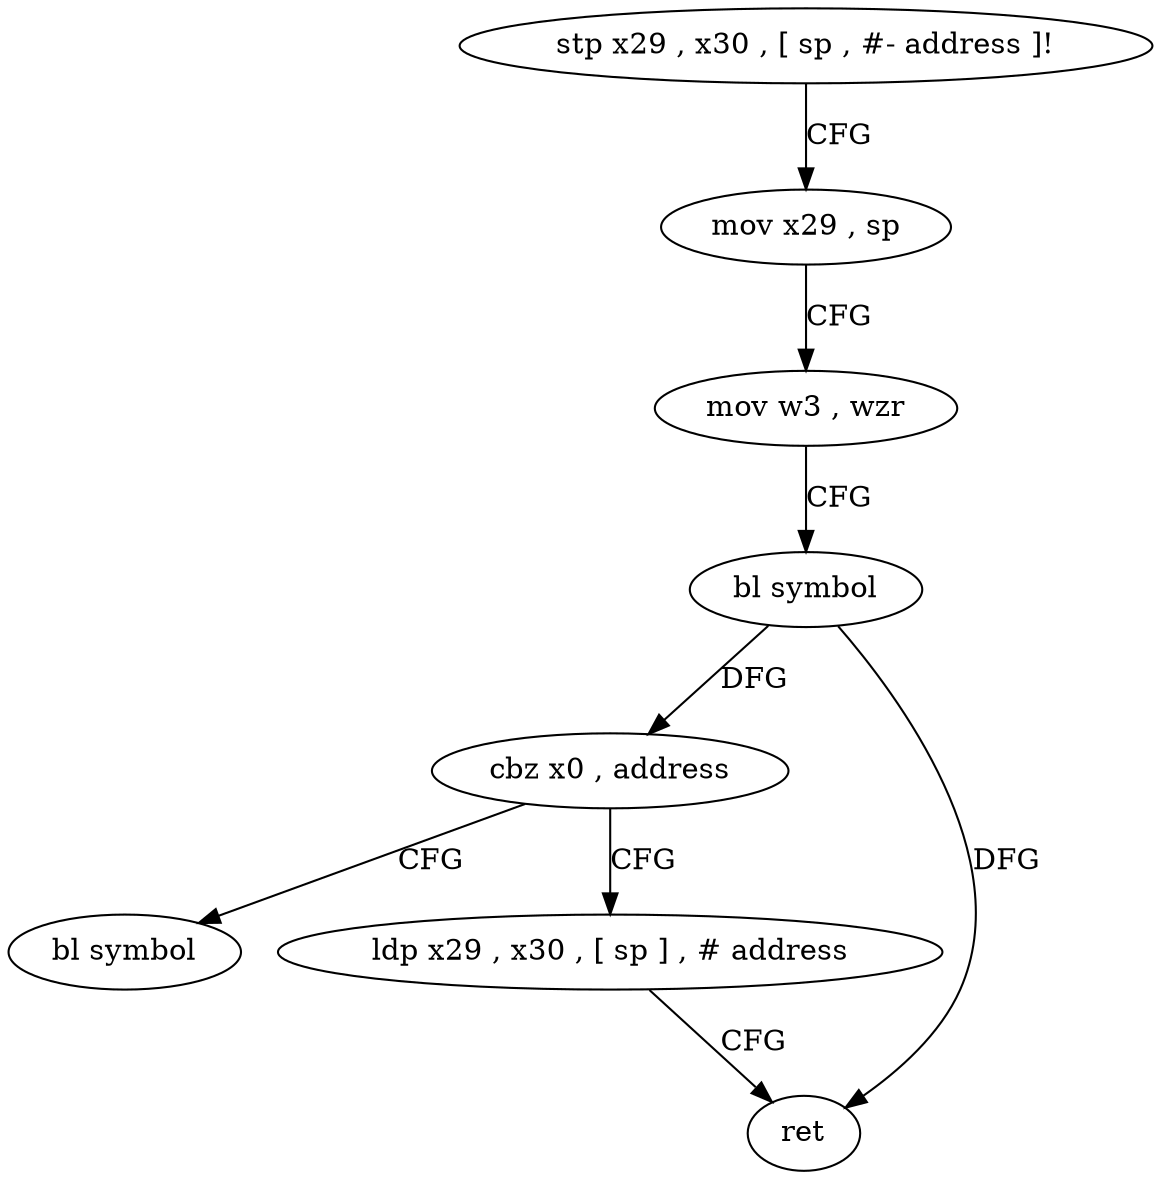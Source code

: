 digraph "func" {
"4232772" [label = "stp x29 , x30 , [ sp , #- address ]!" ]
"4232776" [label = "mov x29 , sp" ]
"4232780" [label = "mov w3 , wzr" ]
"4232784" [label = "bl symbol" ]
"4232788" [label = "cbz x0 , address" ]
"4232800" [label = "bl symbol" ]
"4232792" [label = "ldp x29 , x30 , [ sp ] , # address" ]
"4232796" [label = "ret" ]
"4232772" -> "4232776" [ label = "CFG" ]
"4232776" -> "4232780" [ label = "CFG" ]
"4232780" -> "4232784" [ label = "CFG" ]
"4232784" -> "4232788" [ label = "DFG" ]
"4232784" -> "4232796" [ label = "DFG" ]
"4232788" -> "4232800" [ label = "CFG" ]
"4232788" -> "4232792" [ label = "CFG" ]
"4232792" -> "4232796" [ label = "CFG" ]
}
